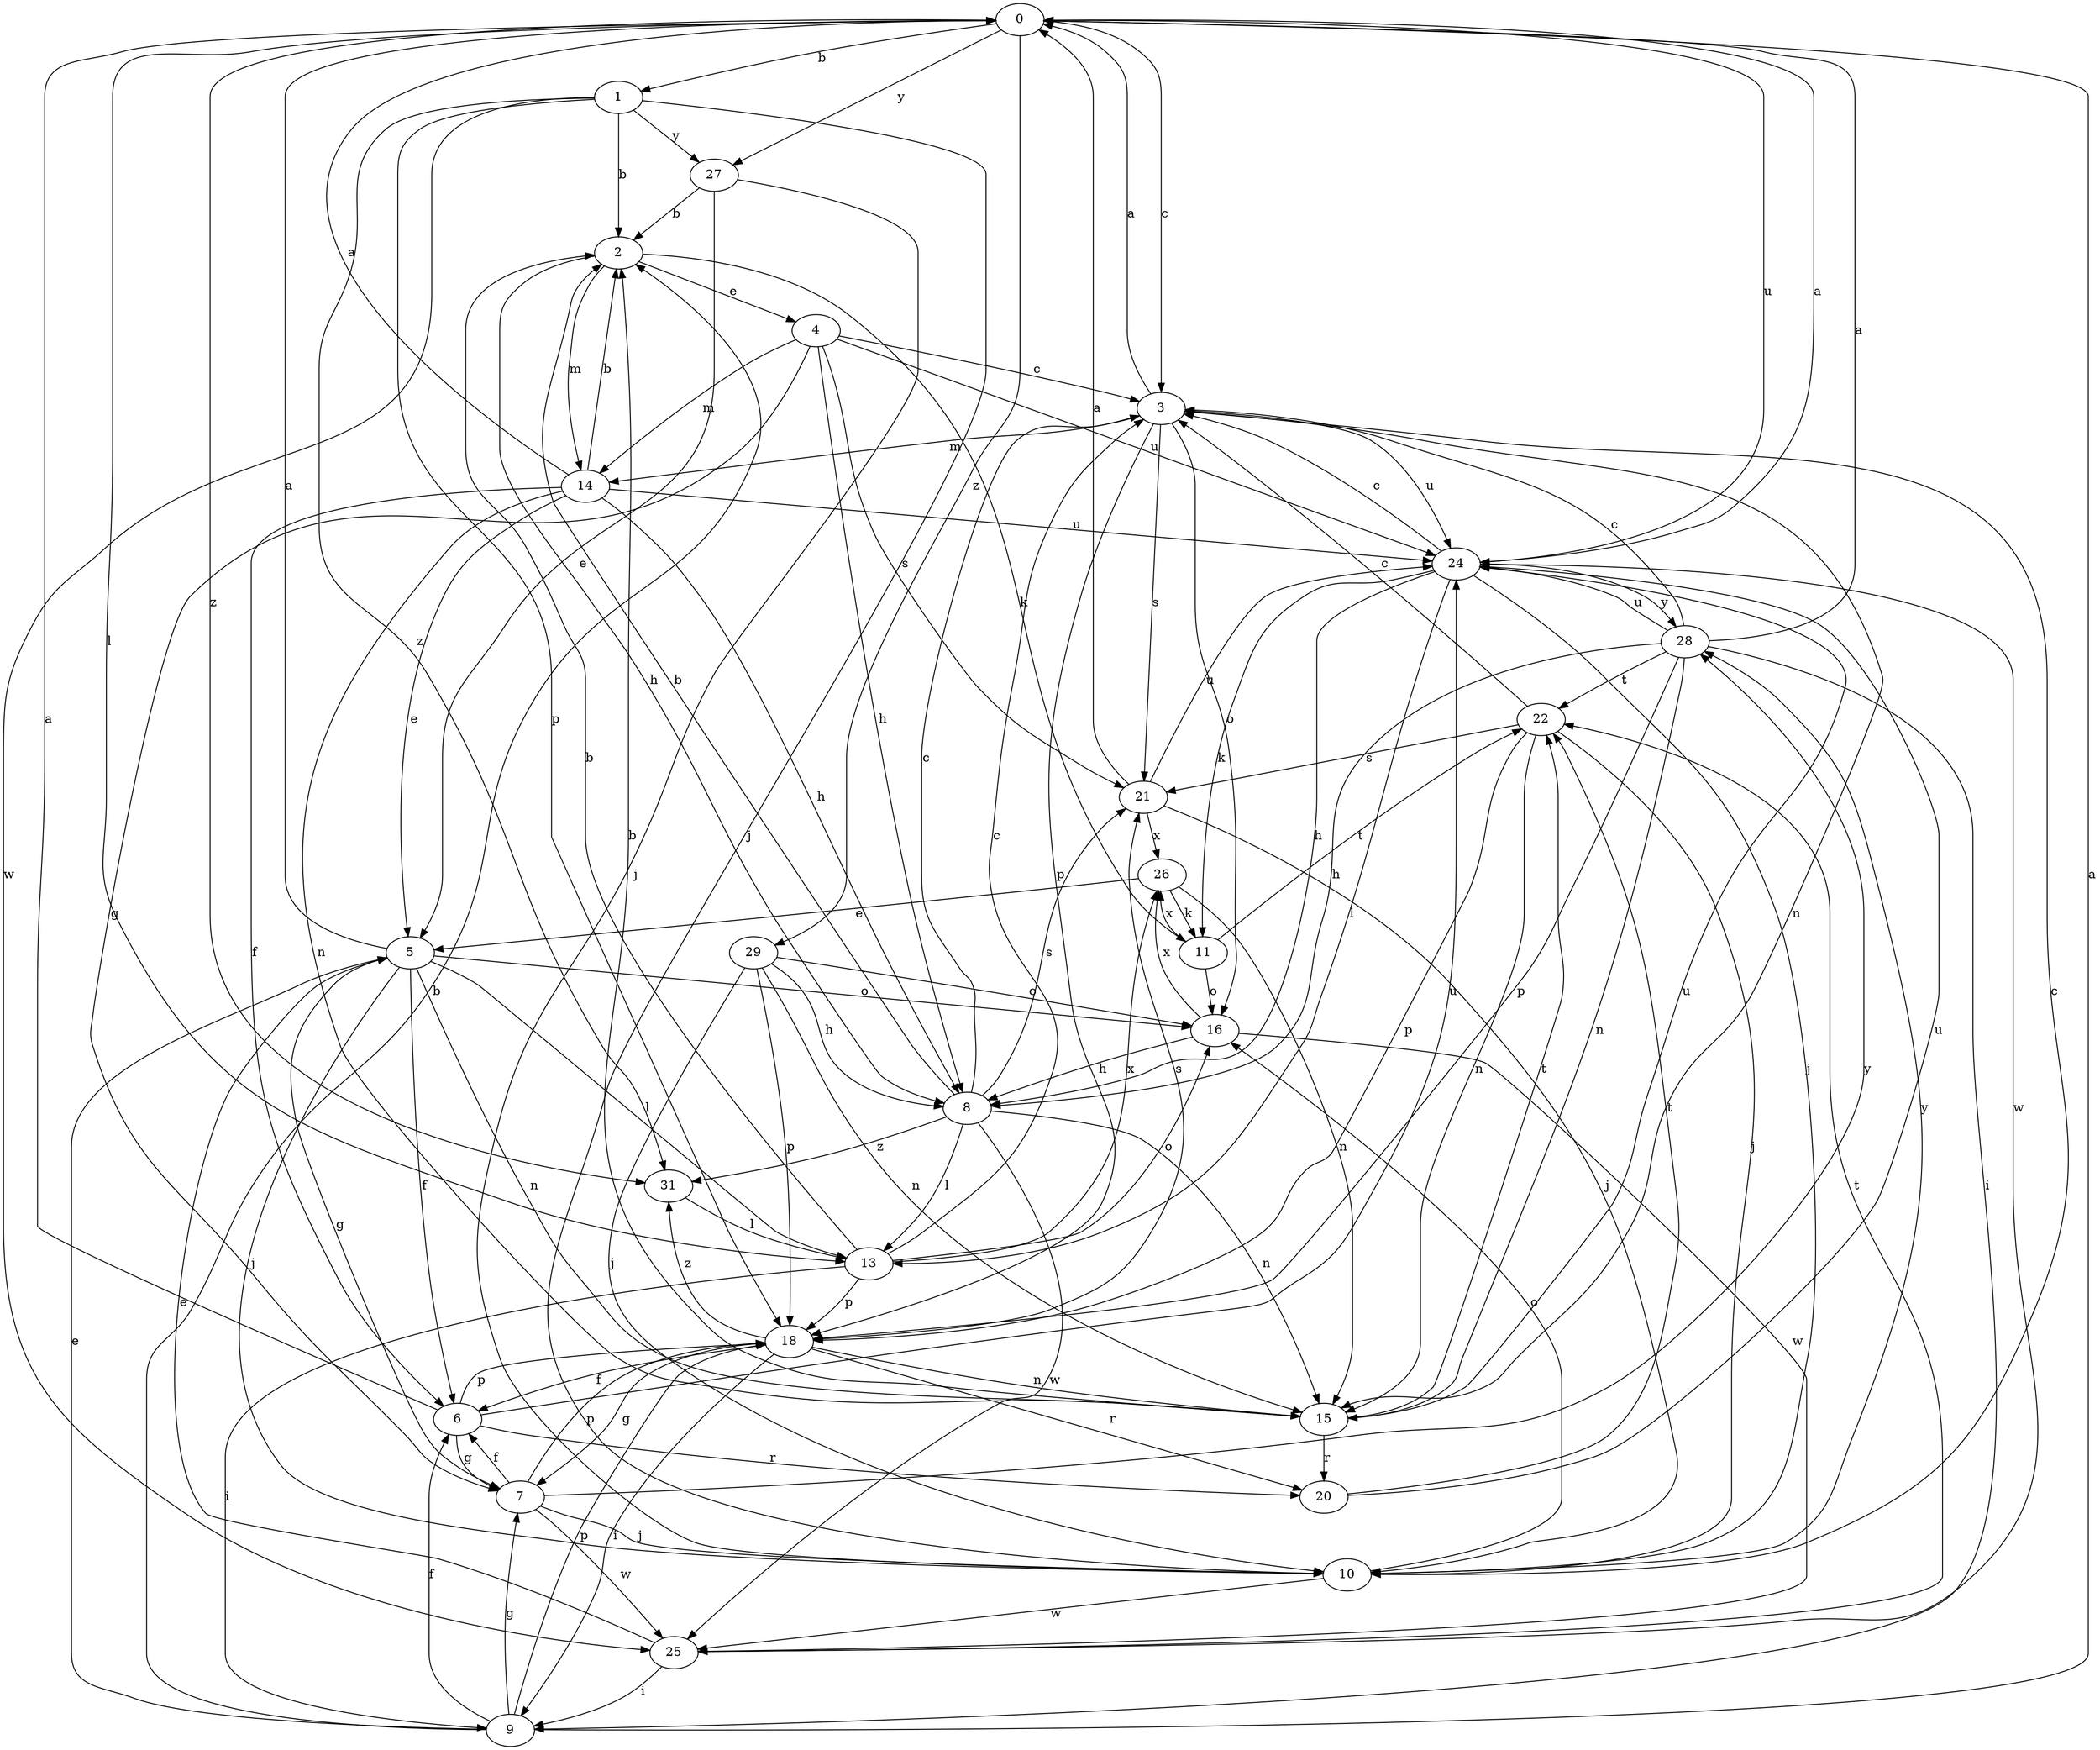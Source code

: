 strict digraph  {
0;
1;
2;
3;
4;
5;
6;
7;
8;
9;
10;
11;
13;
14;
15;
16;
18;
20;
21;
22;
24;
25;
26;
27;
28;
29;
31;
0 -> 1  [label=b];
0 -> 3  [label=c];
0 -> 13  [label=l];
0 -> 24  [label=u];
0 -> 27  [label=y];
0 -> 29  [label=z];
0 -> 31  [label=z];
1 -> 2  [label=b];
1 -> 10  [label=j];
1 -> 18  [label=p];
1 -> 25  [label=w];
1 -> 27  [label=y];
1 -> 31  [label=z];
2 -> 4  [label=e];
2 -> 8  [label=h];
2 -> 11  [label=k];
2 -> 14  [label=m];
3 -> 0  [label=a];
3 -> 14  [label=m];
3 -> 15  [label=n];
3 -> 16  [label=o];
3 -> 18  [label=p];
3 -> 21  [label=s];
3 -> 24  [label=u];
4 -> 3  [label=c];
4 -> 7  [label=g];
4 -> 8  [label=h];
4 -> 14  [label=m];
4 -> 21  [label=s];
4 -> 24  [label=u];
5 -> 0  [label=a];
5 -> 6  [label=f];
5 -> 7  [label=g];
5 -> 10  [label=j];
5 -> 13  [label=l];
5 -> 15  [label=n];
5 -> 16  [label=o];
6 -> 0  [label=a];
6 -> 7  [label=g];
6 -> 18  [label=p];
6 -> 20  [label=r];
6 -> 24  [label=u];
7 -> 6  [label=f];
7 -> 10  [label=j];
7 -> 18  [label=p];
7 -> 25  [label=w];
7 -> 28  [label=y];
8 -> 2  [label=b];
8 -> 3  [label=c];
8 -> 13  [label=l];
8 -> 15  [label=n];
8 -> 21  [label=s];
8 -> 25  [label=w];
8 -> 31  [label=z];
9 -> 0  [label=a];
9 -> 2  [label=b];
9 -> 5  [label=e];
9 -> 6  [label=f];
9 -> 7  [label=g];
9 -> 18  [label=p];
10 -> 3  [label=c];
10 -> 16  [label=o];
10 -> 25  [label=w];
10 -> 28  [label=y];
11 -> 16  [label=o];
11 -> 22  [label=t];
11 -> 26  [label=x];
13 -> 2  [label=b];
13 -> 3  [label=c];
13 -> 9  [label=i];
13 -> 16  [label=o];
13 -> 18  [label=p];
13 -> 26  [label=x];
14 -> 0  [label=a];
14 -> 2  [label=b];
14 -> 5  [label=e];
14 -> 6  [label=f];
14 -> 8  [label=h];
14 -> 15  [label=n];
14 -> 24  [label=u];
15 -> 2  [label=b];
15 -> 20  [label=r];
15 -> 22  [label=t];
15 -> 24  [label=u];
16 -> 8  [label=h];
16 -> 25  [label=w];
16 -> 26  [label=x];
18 -> 6  [label=f];
18 -> 7  [label=g];
18 -> 9  [label=i];
18 -> 15  [label=n];
18 -> 20  [label=r];
18 -> 21  [label=s];
18 -> 31  [label=z];
20 -> 22  [label=t];
20 -> 24  [label=u];
21 -> 0  [label=a];
21 -> 10  [label=j];
21 -> 24  [label=u];
21 -> 26  [label=x];
22 -> 3  [label=c];
22 -> 10  [label=j];
22 -> 15  [label=n];
22 -> 18  [label=p];
22 -> 21  [label=s];
24 -> 0  [label=a];
24 -> 3  [label=c];
24 -> 8  [label=h];
24 -> 10  [label=j];
24 -> 11  [label=k];
24 -> 13  [label=l];
24 -> 25  [label=w];
24 -> 28  [label=y];
25 -> 5  [label=e];
25 -> 9  [label=i];
25 -> 22  [label=t];
26 -> 5  [label=e];
26 -> 11  [label=k];
26 -> 15  [label=n];
27 -> 2  [label=b];
27 -> 5  [label=e];
27 -> 10  [label=j];
28 -> 0  [label=a];
28 -> 3  [label=c];
28 -> 8  [label=h];
28 -> 9  [label=i];
28 -> 15  [label=n];
28 -> 18  [label=p];
28 -> 22  [label=t];
28 -> 24  [label=u];
29 -> 8  [label=h];
29 -> 10  [label=j];
29 -> 15  [label=n];
29 -> 16  [label=o];
29 -> 18  [label=p];
31 -> 13  [label=l];
}
